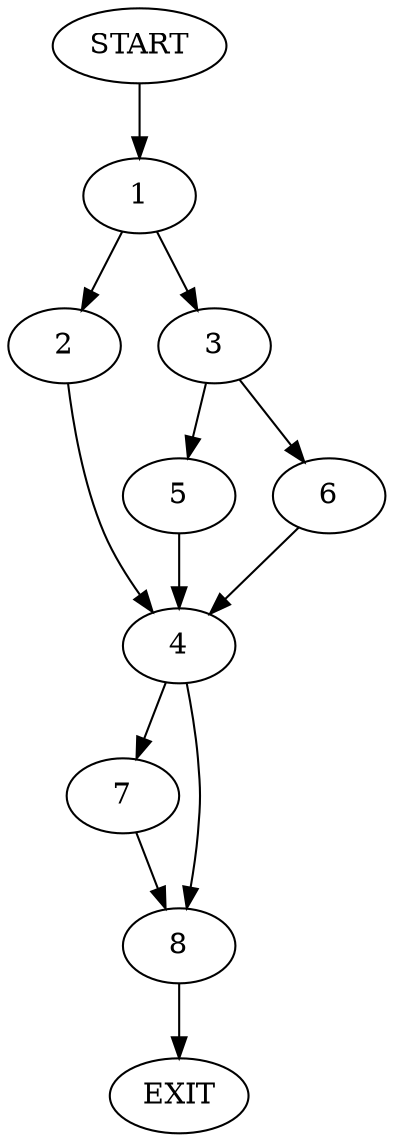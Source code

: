 digraph {
0 [label="START"]
9 [label="EXIT"]
0 -> 1
1 -> 2
1 -> 3
2 -> 4
3 -> 5
3 -> 6
4 -> 7
4 -> 8
5 -> 4
6 -> 4
7 -> 8
8 -> 9
}
